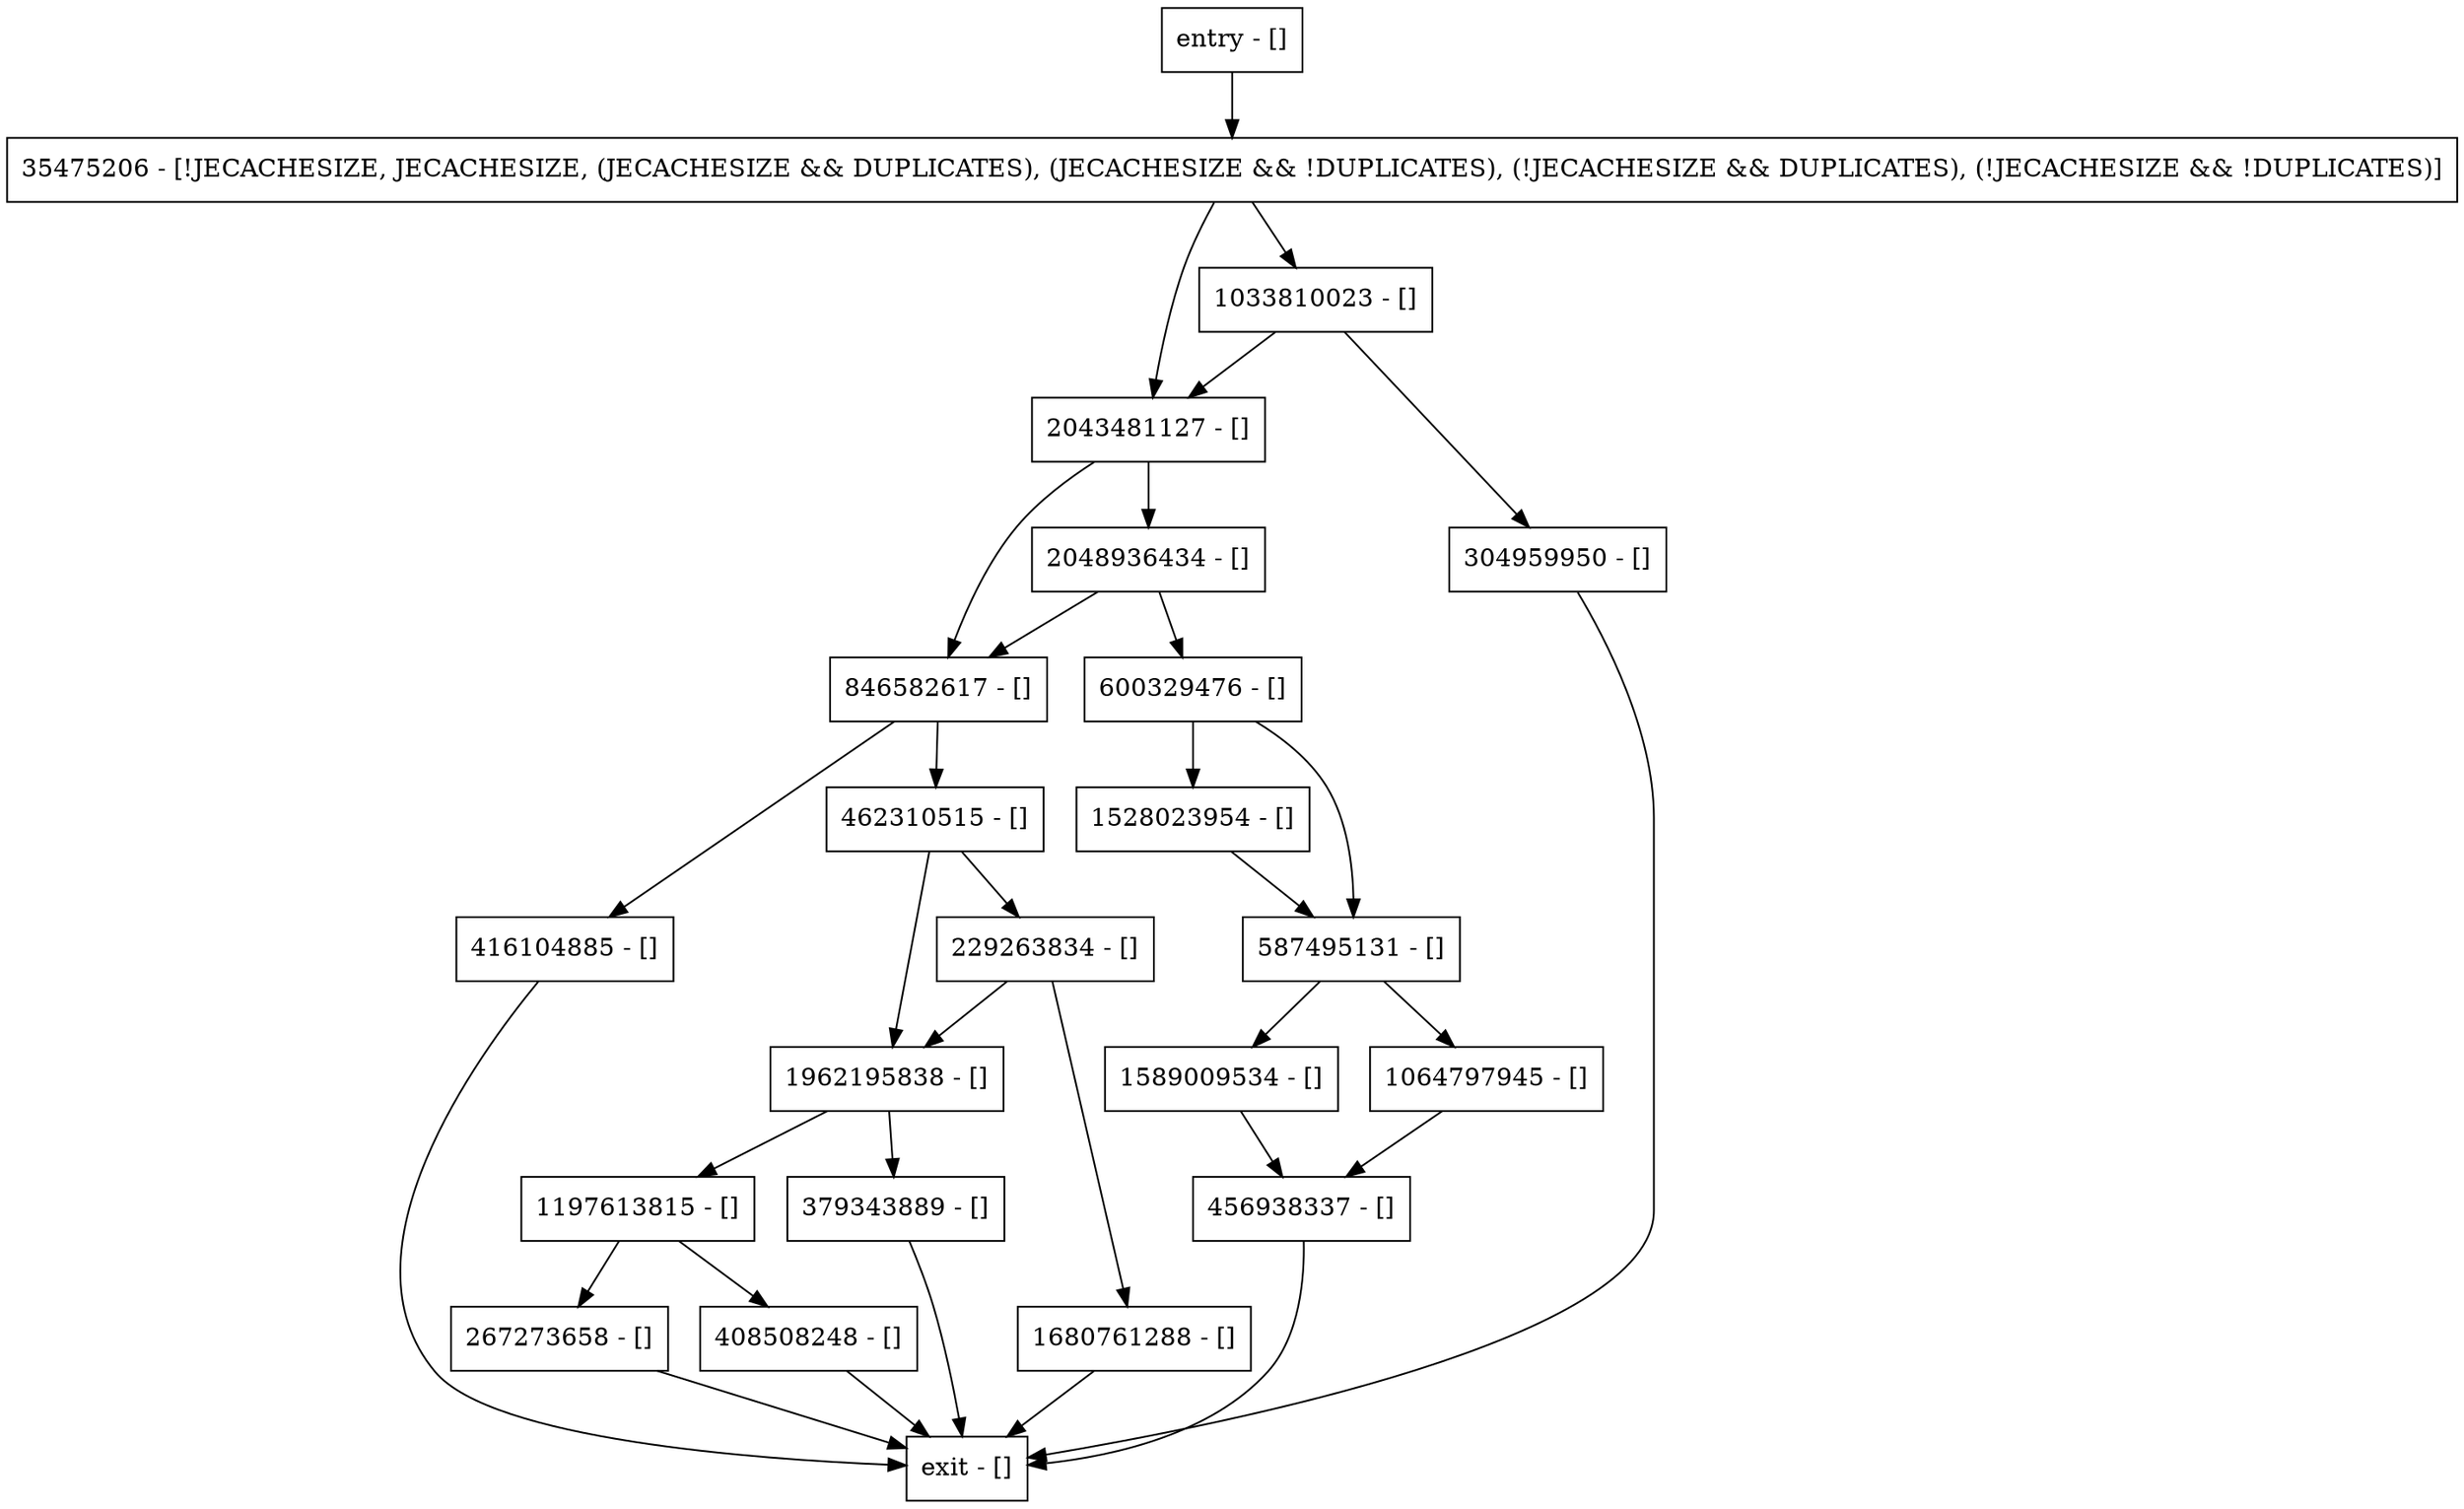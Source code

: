 digraph getWritableLocker {
node [shape=record];
1528023954 [label="1528023954 - []"];
846582617 [label="846582617 - []"];
1589009534 [label="1589009534 - []"];
304959950 [label="304959950 - []"];
2048936434 [label="2048936434 - []"];
587495131 [label="587495131 - []"];
1962195838 [label="1962195838 - []"];
1680761288 [label="1680761288 - []"];
2043481127 [label="2043481127 - []"];
35475206 [label="35475206 - [!JECACHESIZE, JECACHESIZE, (JECACHESIZE && DUPLICATES), (JECACHESIZE && !DUPLICATES), (!JECACHESIZE && DUPLICATES), (!JECACHESIZE && !DUPLICATES)]"];
1033810023 [label="1033810023 - []"];
456938337 [label="456938337 - []"];
entry [label="entry - []"];
exit [label="exit - []"];
416104885 [label="416104885 - []"];
1197613815 [label="1197613815 - []"];
600329476 [label="600329476 - []"];
462310515 [label="462310515 - []"];
267273658 [label="267273658 - []"];
1064797945 [label="1064797945 - []"];
229263834 [label="229263834 - []"];
379343889 [label="379343889 - []"];
408508248 [label="408508248 - []"];
entry;
exit;
1528023954 -> 587495131;
846582617 -> 416104885;
846582617 -> 462310515;
1589009534 -> 456938337;
304959950 -> exit;
2048936434 -> 846582617;
2048936434 -> 600329476;
587495131 -> 1589009534;
587495131 -> 1064797945;
1962195838 -> 1197613815;
1962195838 -> 379343889;
1680761288 -> exit;
2043481127 -> 846582617;
2043481127 -> 2048936434;
35475206 -> 2043481127;
35475206 -> 1033810023;
1033810023 -> 304959950;
1033810023 -> 2043481127;
456938337 -> exit;
entry -> 35475206;
416104885 -> exit;
1197613815 -> 267273658;
1197613815 -> 408508248;
600329476 -> 1528023954;
600329476 -> 587495131;
462310515 -> 1962195838;
462310515 -> 229263834;
267273658 -> exit;
1064797945 -> 456938337;
229263834 -> 1962195838;
229263834 -> 1680761288;
379343889 -> exit;
408508248 -> exit;
}

